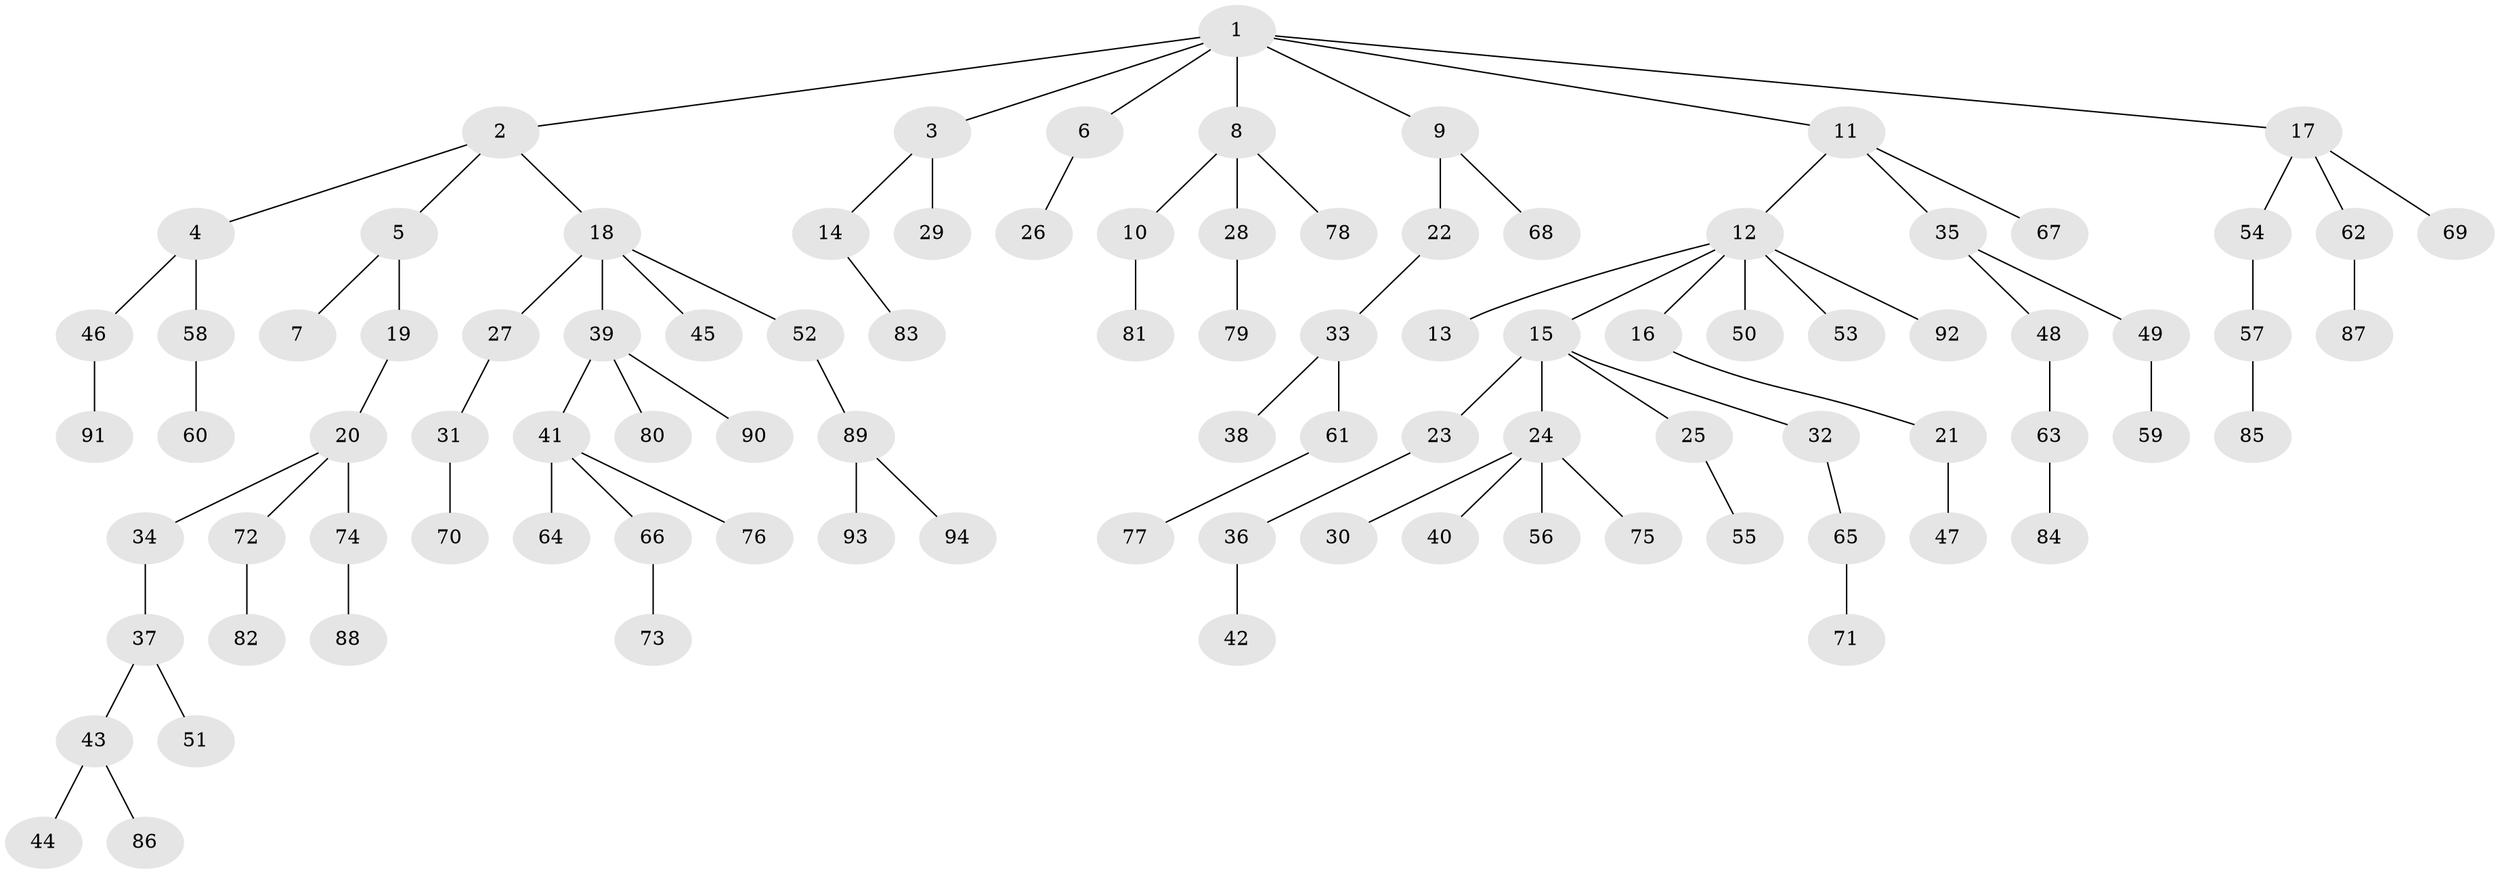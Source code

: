 // coarse degree distribution, {8: 0.02631578947368421, 5: 0.02631578947368421, 1: 0.5, 2: 0.2631578947368421, 3: 0.15789473684210525, 4: 0.02631578947368421}
// Generated by graph-tools (version 1.1) at 2025/51/03/04/25 22:51:30]
// undirected, 94 vertices, 93 edges
graph export_dot {
  node [color=gray90,style=filled];
  1;
  2;
  3;
  4;
  5;
  6;
  7;
  8;
  9;
  10;
  11;
  12;
  13;
  14;
  15;
  16;
  17;
  18;
  19;
  20;
  21;
  22;
  23;
  24;
  25;
  26;
  27;
  28;
  29;
  30;
  31;
  32;
  33;
  34;
  35;
  36;
  37;
  38;
  39;
  40;
  41;
  42;
  43;
  44;
  45;
  46;
  47;
  48;
  49;
  50;
  51;
  52;
  53;
  54;
  55;
  56;
  57;
  58;
  59;
  60;
  61;
  62;
  63;
  64;
  65;
  66;
  67;
  68;
  69;
  70;
  71;
  72;
  73;
  74;
  75;
  76;
  77;
  78;
  79;
  80;
  81;
  82;
  83;
  84;
  85;
  86;
  87;
  88;
  89;
  90;
  91;
  92;
  93;
  94;
  1 -- 2;
  1 -- 3;
  1 -- 6;
  1 -- 8;
  1 -- 9;
  1 -- 11;
  1 -- 17;
  2 -- 4;
  2 -- 5;
  2 -- 18;
  3 -- 14;
  3 -- 29;
  4 -- 46;
  4 -- 58;
  5 -- 7;
  5 -- 19;
  6 -- 26;
  8 -- 10;
  8 -- 28;
  8 -- 78;
  9 -- 22;
  9 -- 68;
  10 -- 81;
  11 -- 12;
  11 -- 35;
  11 -- 67;
  12 -- 13;
  12 -- 15;
  12 -- 16;
  12 -- 50;
  12 -- 53;
  12 -- 92;
  14 -- 83;
  15 -- 23;
  15 -- 24;
  15 -- 25;
  15 -- 32;
  16 -- 21;
  17 -- 54;
  17 -- 62;
  17 -- 69;
  18 -- 27;
  18 -- 39;
  18 -- 45;
  18 -- 52;
  19 -- 20;
  20 -- 34;
  20 -- 72;
  20 -- 74;
  21 -- 47;
  22 -- 33;
  23 -- 36;
  24 -- 30;
  24 -- 40;
  24 -- 56;
  24 -- 75;
  25 -- 55;
  27 -- 31;
  28 -- 79;
  31 -- 70;
  32 -- 65;
  33 -- 38;
  33 -- 61;
  34 -- 37;
  35 -- 48;
  35 -- 49;
  36 -- 42;
  37 -- 43;
  37 -- 51;
  39 -- 41;
  39 -- 80;
  39 -- 90;
  41 -- 64;
  41 -- 66;
  41 -- 76;
  43 -- 44;
  43 -- 86;
  46 -- 91;
  48 -- 63;
  49 -- 59;
  52 -- 89;
  54 -- 57;
  57 -- 85;
  58 -- 60;
  61 -- 77;
  62 -- 87;
  63 -- 84;
  65 -- 71;
  66 -- 73;
  72 -- 82;
  74 -- 88;
  89 -- 93;
  89 -- 94;
}
